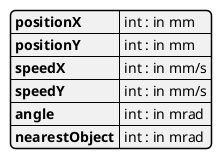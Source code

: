 @startjson message

{
  "positionX": "int : in mm",
  "positionY": "int : in mm",
  "speedX": "int : in mm/s",
  "speedY": "int : in mm/s",
  "angle": "int : in mrad",
  "nearestObject" : "int : in mrad"
}

@endjson
